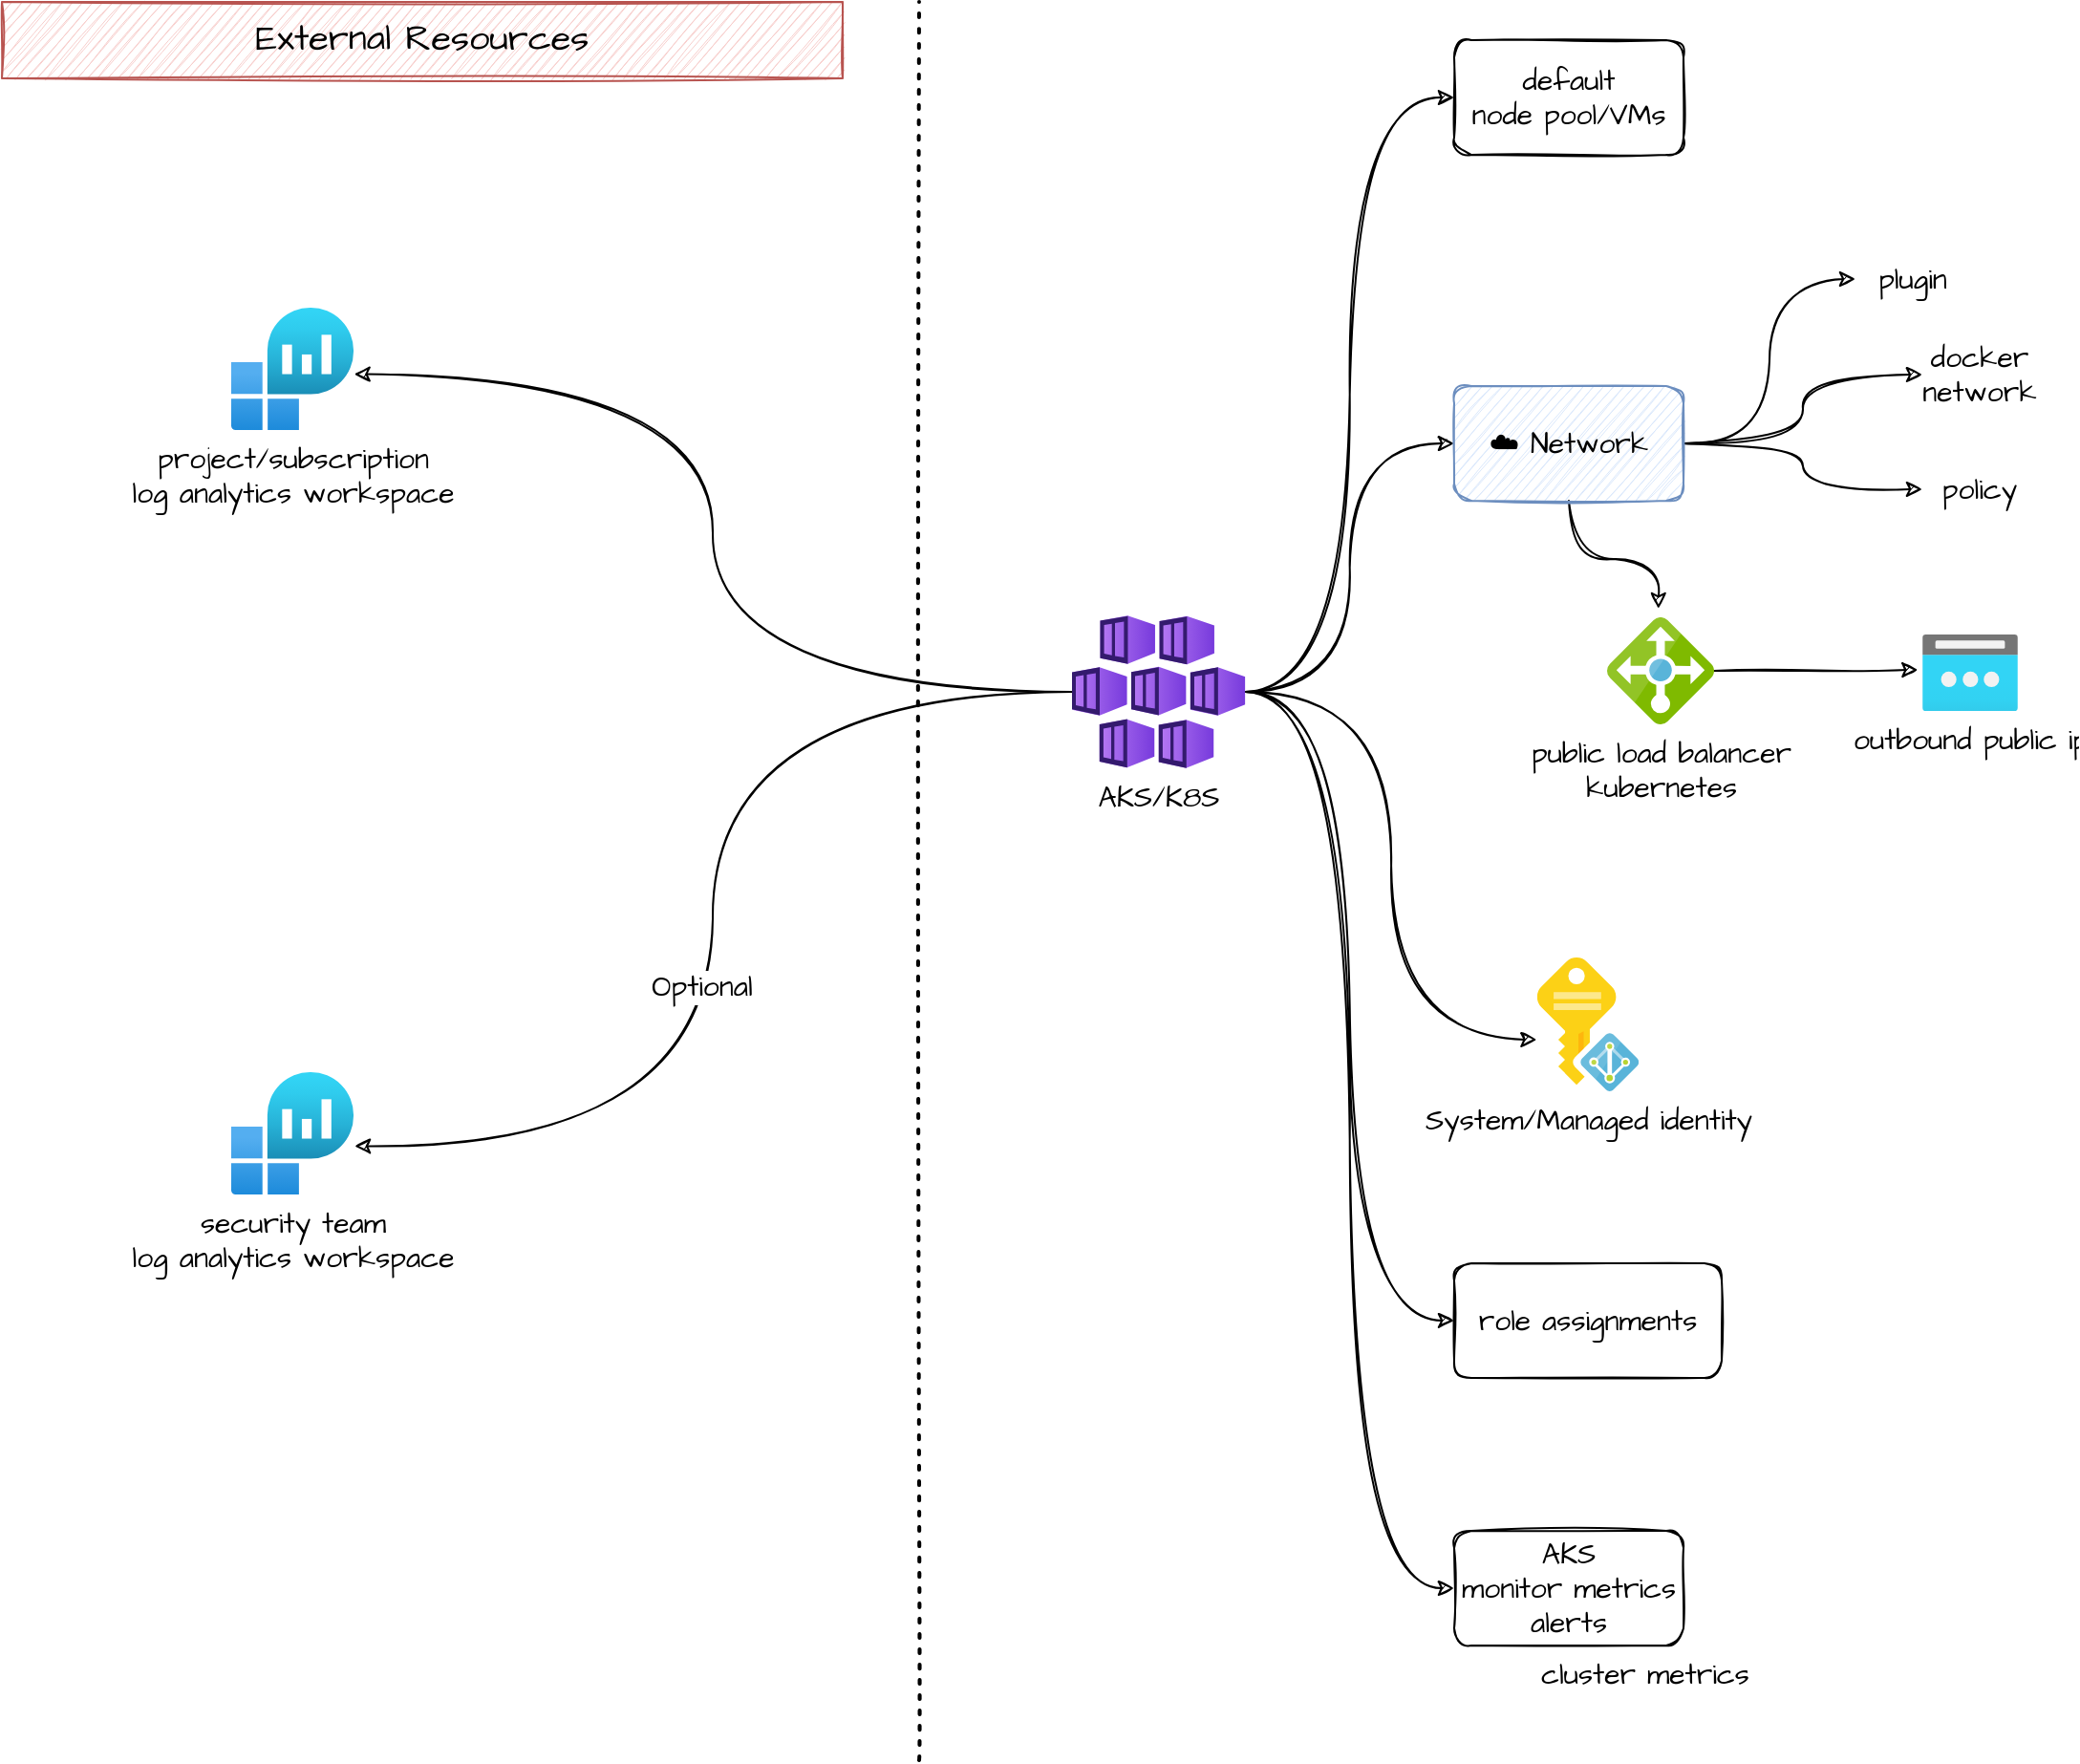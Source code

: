 <mxfile version="16.1.2" type="device"><diagram id="ozIA6NuR--no_rFxZAqq" name="Page-1"><mxGraphModel dx="1383" dy="1065" grid="1" gridSize="10" guides="1" tooltips="1" connect="1" arrows="1" fold="1" page="1" pageScale="1" pageWidth="1654" pageHeight="1169" math="0" shadow="0"><root><mxCell id="0"/><mxCell id="1" parent="0"/><mxCell id="L0Ls_BkQx3AYGmhW6QJo-3" style="edgeStyle=orthogonalEdgeStyle;rounded=0;orthogonalLoop=1;jettySize=auto;html=1;fontFamily=Architects Daughter;fontSource=https%3A%2F%2Ffonts.googleapis.com%2Fcss%3Ffamily%3DArchitects%2BDaughter;fontSize=15;curved=1;entryX=0;entryY=0.5;entryDx=0;entryDy=0;sketch=1;" edge="1" parent="1" source="L0Ls_BkQx3AYGmhW6QJo-2" target="L0Ls_BkQx3AYGmhW6QJo-4"><mxGeometry relative="1" as="geometry"><mxPoint x="870" y="310" as="targetPoint"/></mxGeometry></mxCell><mxCell id="L0Ls_BkQx3AYGmhW6QJo-5" style="edgeStyle=orthogonalEdgeStyle;curved=1;rounded=0;orthogonalLoop=1;jettySize=auto;html=1;fontFamily=Architects Daughter;fontSource=https%3A%2F%2Ffonts.googleapis.com%2Fcss%3Ffamily%3DArchitects%2BDaughter;fontSize=15;sketch=1;entryX=0;entryY=0.5;entryDx=0;entryDy=0;" edge="1" parent="1" source="L0Ls_BkQx3AYGmhW6QJo-2" target="L0Ls_BkQx3AYGmhW6QJo-6"><mxGeometry relative="1" as="geometry"><mxPoint x="890" y="520" as="targetPoint"/></mxGeometry></mxCell><mxCell id="L0Ls_BkQx3AYGmhW6QJo-20" style="edgeStyle=orthogonalEdgeStyle;curved=1;rounded=0;sketch=1;orthogonalLoop=1;jettySize=auto;html=1;fontFamily=Architects Daughter;fontSource=https%3A%2F%2Ffonts.googleapis.com%2Fcss%3Ffamily%3DArchitects%2BDaughter;fontSize=15;entryX=1.005;entryY=0.543;entryDx=0;entryDy=0;entryPerimeter=0;" edge="1" parent="1" source="L0Ls_BkQx3AYGmhW6QJo-2" target="L0Ls_BkQx3AYGmhW6QJo-19"><mxGeometry relative="1" as="geometry"/></mxCell><mxCell id="L0Ls_BkQx3AYGmhW6QJo-24" style="edgeStyle=orthogonalEdgeStyle;curved=1;rounded=0;sketch=1;orthogonalLoop=1;jettySize=auto;html=1;entryX=-0.003;entryY=0.614;entryDx=0;entryDy=0;entryPerimeter=0;fontFamily=Architects Daughter;fontSource=https%3A%2F%2Ffonts.googleapis.com%2Fcss%3Ffamily%3DArchitects%2BDaughter;fontSize=15;" edge="1" parent="1" source="L0Ls_BkQx3AYGmhW6QJo-2" target="L0Ls_BkQx3AYGmhW6QJo-22"><mxGeometry relative="1" as="geometry"/></mxCell><mxCell id="L0Ls_BkQx3AYGmhW6QJo-26" style="edgeStyle=orthogonalEdgeStyle;curved=1;rounded=0;sketch=1;orthogonalLoop=1;jettySize=auto;html=1;entryX=0;entryY=0.5;entryDx=0;entryDy=0;fontFamily=Architects Daughter;fontSource=https%3A%2F%2Ffonts.googleapis.com%2Fcss%3Ffamily%3DArchitects%2BDaughter;fontSize=15;" edge="1" parent="1" source="L0Ls_BkQx3AYGmhW6QJo-2" target="L0Ls_BkQx3AYGmhW6QJo-25"><mxGeometry relative="1" as="geometry"/></mxCell><mxCell id="L0Ls_BkQx3AYGmhW6QJo-35" style="edgeStyle=orthogonalEdgeStyle;curved=1;rounded=0;sketch=1;orthogonalLoop=1;jettySize=auto;html=1;entryX=0;entryY=0.5;entryDx=0;entryDy=0;fontFamily=Architects Daughter;fontSource=https%3A%2F%2Ffonts.googleapis.com%2Fcss%3Ffamily%3DArchitects%2BDaughter;fontSize=15;" edge="1" parent="1" source="L0Ls_BkQx3AYGmhW6QJo-2" target="L0Ls_BkQx3AYGmhW6QJo-33"><mxGeometry relative="1" as="geometry"/></mxCell><mxCell id="L0Ls_BkQx3AYGmhW6QJo-37" style="edgeStyle=orthogonalEdgeStyle;curved=1;rounded=0;sketch=1;orthogonalLoop=1;jettySize=auto;html=1;entryX=1.008;entryY=0.605;entryDx=0;entryDy=0;entryPerimeter=0;fontFamily=Architects Daughter;fontSource=https%3A%2F%2Ffonts.googleapis.com%2Fcss%3Ffamily%3DArchitects%2BDaughter;fontSize=15;" edge="1" parent="1" source="L0Ls_BkQx3AYGmhW6QJo-2" target="L0Ls_BkQx3AYGmhW6QJo-29"><mxGeometry relative="1" as="geometry"/></mxCell><mxCell id="L0Ls_BkQx3AYGmhW6QJo-38" value="Optional" style="edgeLabel;html=1;align=center;verticalAlign=middle;resizable=0;points=[];fontSize=15;fontFamily=Architects Daughter;" vertex="1" connectable="0" parent="L0Ls_BkQx3AYGmhW6QJo-37"><mxGeometry x="0.115" y="-6" relative="1" as="geometry"><mxPoint as="offset"/></mxGeometry></mxCell><mxCell id="L0Ls_BkQx3AYGmhW6QJo-2" value="AKS/K8S" style="aspect=fixed;html=1;points=[];align=center;image;fontSize=15;image=img/lib/azure2/compute/Container_Services_Deprecated.svg;fontFamily=Architects Daughter;fontSource=https%3A%2F%2Ffonts.googleapis.com%2Fcss%3Ffamily%3DArchitects%2BDaughter;sketch=1;" vertex="1" parent="1"><mxGeometry x="640" y="481" width="90.67" height="80" as="geometry"/></mxCell><mxCell id="L0Ls_BkQx3AYGmhW6QJo-4" value="default&lt;br&gt;node pool/VMs" style="rounded=1;whiteSpace=wrap;html=1;fontFamily=Architects Daughter;fontSource=https%3A%2F%2Ffonts.googleapis.com%2Fcss%3Ffamily%3DArchitects%2BDaughter;fontSize=15;sketch=1;" vertex="1" parent="1"><mxGeometry x="840" y="180" width="120" height="60" as="geometry"/></mxCell><mxCell id="L0Ls_BkQx3AYGmhW6QJo-7" style="edgeStyle=orthogonalEdgeStyle;curved=1;rounded=0;orthogonalLoop=1;jettySize=auto;html=1;fontFamily=Architects Daughter;fontSource=https%3A%2F%2Ffonts.googleapis.com%2Fcss%3Ffamily%3DArchitects%2BDaughter;fontSize=15;entryX=0;entryY=0.5;entryDx=0;entryDy=0;sketch=1;" edge="1" parent="1" source="L0Ls_BkQx3AYGmhW6QJo-6" target="L0Ls_BkQx3AYGmhW6QJo-9"><mxGeometry relative="1" as="geometry"><mxPoint x="1050" y="330" as="targetPoint"/></mxGeometry></mxCell><mxCell id="L0Ls_BkQx3AYGmhW6QJo-11" style="edgeStyle=orthogonalEdgeStyle;curved=1;rounded=0;orthogonalLoop=1;jettySize=auto;html=1;entryX=0;entryY=0.5;entryDx=0;entryDy=0;fontFamily=Architects Daughter;fontSource=https%3A%2F%2Ffonts.googleapis.com%2Fcss%3Ffamily%3DArchitects%2BDaughter;fontSize=15;sketch=1;" edge="1" parent="1" source="L0Ls_BkQx3AYGmhW6QJo-6" target="L0Ls_BkQx3AYGmhW6QJo-10"><mxGeometry relative="1" as="geometry"/></mxCell><mxCell id="L0Ls_BkQx3AYGmhW6QJo-13" style="edgeStyle=orthogonalEdgeStyle;curved=1;rounded=0;orthogonalLoop=1;jettySize=auto;html=1;entryX=0;entryY=0.5;entryDx=0;entryDy=0;fontFamily=Architects Daughter;fontSource=https%3A%2F%2Ffonts.googleapis.com%2Fcss%3Ffamily%3DArchitects%2BDaughter;fontSize=15;sketch=1;" edge="1" parent="1" source="L0Ls_BkQx3AYGmhW6QJo-6" target="L0Ls_BkQx3AYGmhW6QJo-12"><mxGeometry relative="1" as="geometry"/></mxCell><mxCell id="L0Ls_BkQx3AYGmhW6QJo-14" style="edgeStyle=orthogonalEdgeStyle;curved=1;rounded=0;sketch=1;orthogonalLoop=1;jettySize=auto;html=1;fontFamily=Architects Daughter;fontSource=https%3A%2F%2Ffonts.googleapis.com%2Fcss%3Ffamily%3DArchitects%2BDaughter;fontSize=15;entryX=0.48;entryY=-0.08;entryDx=0;entryDy=0;entryPerimeter=0;" edge="1" parent="1" source="L0Ls_BkQx3AYGmhW6QJo-6" target="L0Ls_BkQx3AYGmhW6QJo-15"><mxGeometry relative="1" as="geometry"><mxPoint x="910" y="480" as="targetPoint"/></mxGeometry></mxCell><mxCell id="L0Ls_BkQx3AYGmhW6QJo-6" value="☁️ Network" style="rounded=1;whiteSpace=wrap;html=1;fontFamily=Architects Daughter;fontSource=https%3A%2F%2Ffonts.googleapis.com%2Fcss%3Ffamily%3DArchitects%2BDaughter;fontSize=15;sketch=1;fillColor=#dae8fc;strokeColor=#6c8ebf;" vertex="1" parent="1"><mxGeometry x="840" y="361" width="120" height="60" as="geometry"/></mxCell><mxCell id="L0Ls_BkQx3AYGmhW6QJo-9" value="plugin" style="text;html=1;strokeColor=none;fillColor=none;align=center;verticalAlign=middle;whiteSpace=wrap;rounded=0;fontFamily=Architects Daughter;fontSource=https%3A%2F%2Ffonts.googleapis.com%2Fcss%3Ffamily%3DArchitects%2BDaughter;fontSize=15;sketch=1;" vertex="1" parent="1"><mxGeometry x="1050" y="290" width="60" height="30" as="geometry"/></mxCell><mxCell id="L0Ls_BkQx3AYGmhW6QJo-10" value="docker network" style="text;html=1;strokeColor=none;fillColor=none;align=center;verticalAlign=middle;whiteSpace=wrap;rounded=0;fontFamily=Architects Daughter;fontSource=https%3A%2F%2Ffonts.googleapis.com%2Fcss%3Ffamily%3DArchitects%2BDaughter;fontSize=15;sketch=1;" vertex="1" parent="1"><mxGeometry x="1085" y="340" width="60" height="30" as="geometry"/></mxCell><mxCell id="L0Ls_BkQx3AYGmhW6QJo-12" value="policy" style="text;html=1;strokeColor=none;fillColor=none;align=center;verticalAlign=middle;whiteSpace=wrap;rounded=0;fontFamily=Architects Daughter;fontSource=https%3A%2F%2Ffonts.googleapis.com%2Fcss%3Ffamily%3DArchitects%2BDaughter;fontSize=15;sketch=1;" vertex="1" parent="1"><mxGeometry x="1085" y="400" width="60" height="30" as="geometry"/></mxCell><mxCell id="L0Ls_BkQx3AYGmhW6QJo-18" style="edgeStyle=orthogonalEdgeStyle;curved=1;rounded=0;sketch=1;orthogonalLoop=1;jettySize=auto;html=1;entryX=-0.046;entryY=0.462;entryDx=0;entryDy=0;entryPerimeter=0;fontFamily=Architects Daughter;fontSource=https%3A%2F%2Ffonts.googleapis.com%2Fcss%3Ffamily%3DArchitects%2BDaughter;fontSize=15;" edge="1" parent="1" source="L0Ls_BkQx3AYGmhW6QJo-15" target="L0Ls_BkQx3AYGmhW6QJo-17"><mxGeometry relative="1" as="geometry"/></mxCell><mxCell id="L0Ls_BkQx3AYGmhW6QJo-15" value="public load balancer&lt;br&gt;kubernetes" style="sketch=0;aspect=fixed;html=1;points=[];align=center;image;fontSize=15;image=img/lib/mscae/Load_Balancer_feature.svg;fontFamily=Architects Daughter;fontSource=https%3A%2F%2Ffonts.googleapis.com%2Fcss%3Ffamily%3DArchitects%2BDaughter;" vertex="1" parent="1"><mxGeometry x="920" y="482" width="56" height="56" as="geometry"/></mxCell><mxCell id="L0Ls_BkQx3AYGmhW6QJo-17" value="outbound public ip" style="aspect=fixed;html=1;points=[];align=center;image;fontSize=15;image=img/lib/azure2/networking/Public_IP_Addresses.svg;sketch=1;fontFamily=Architects Daughter;fontSource=https%3A%2F%2Ffonts.googleapis.com%2Fcss%3Ffamily%3DArchitects%2BDaughter;" vertex="1" parent="1"><mxGeometry x="1085" y="491" width="50" height="40" as="geometry"/></mxCell><mxCell id="L0Ls_BkQx3AYGmhW6QJo-19" value="project/subscription&lt;br&gt;log analytics workspace" style="aspect=fixed;html=1;points=[];align=center;image;fontSize=15;image=img/lib/azure2/analytics/Log_Analytics_Workspaces.svg;sketch=1;fontFamily=Architects Daughter;fontSource=https%3A%2F%2Ffonts.googleapis.com%2Fcss%3Ffamily%3DArchitects%2BDaughter;" vertex="1" parent="1"><mxGeometry x="200" y="320" width="64" height="64" as="geometry"/></mxCell><mxCell id="L0Ls_BkQx3AYGmhW6QJo-21" value="" style="endArrow=none;dashed=1;html=1;dashPattern=1 3;strokeWidth=2;rounded=0;sketch=1;fontFamily=Architects Daughter;fontSource=https%3A%2F%2Ffonts.googleapis.com%2Fcss%3Ffamily%3DArchitects%2BDaughter;fontSize=15;curved=1;" edge="1" parent="1"><mxGeometry width="50" height="50" relative="1" as="geometry"><mxPoint x="560" y="1080" as="sourcePoint"/><mxPoint x="560" y="160" as="targetPoint"/></mxGeometry></mxCell><mxCell id="L0Ls_BkQx3AYGmhW6QJo-22" value="System/Managed identity" style="sketch=0;aspect=fixed;html=1;points=[];align=center;image;fontSize=15;image=img/lib/mscae/Managed_Identities.svg;fontFamily=Architects Daughter;fontSource=https%3A%2F%2Ffonts.googleapis.com%2Fcss%3Ffamily%3DArchitects%2BDaughter;" vertex="1" parent="1"><mxGeometry x="883.4" y="660" width="53.2" height="70" as="geometry"/></mxCell><mxCell id="L0Ls_BkQx3AYGmhW6QJo-25" value="role assignments" style="rounded=1;whiteSpace=wrap;html=1;sketch=1;fontFamily=Architects Daughter;fontSource=https%3A%2F%2Ffonts.googleapis.com%2Fcss%3Ffamily%3DArchitects%2BDaughter;fontSize=15;" vertex="1" parent="1"><mxGeometry x="840" y="820" width="140" height="60" as="geometry"/></mxCell><mxCell id="L0Ls_BkQx3AYGmhW6QJo-29" value="security team&lt;br&gt;log analytics workspace" style="aspect=fixed;html=1;points=[];align=center;image;fontSize=15;image=img/lib/azure2/analytics/Log_Analytics_Workspaces.svg;sketch=1;fontFamily=Architects Daughter;fontSource=https%3A%2F%2Ffonts.googleapis.com%2Fcss%3Ffamily%3DArchitects%2BDaughter;" vertex="1" parent="1"><mxGeometry x="200" y="720" width="64" height="64" as="geometry"/></mxCell><mxCell id="L0Ls_BkQx3AYGmhW6QJo-33" value="AKS &lt;br&gt;monitor metrics alerts" style="rounded=1;whiteSpace=wrap;html=1;sketch=1;fontFamily=Architects Daughter;fontSource=https%3A%2F%2Ffonts.googleapis.com%2Fcss%3Ffamily%3DArchitects%2BDaughter;fontSize=15;" vertex="1" parent="1"><mxGeometry x="840" y="960" width="120" height="60" as="geometry"/></mxCell><mxCell id="L0Ls_BkQx3AYGmhW6QJo-36" value="cluster metrics" style="text;html=1;strokeColor=none;fillColor=none;align=center;verticalAlign=middle;whiteSpace=wrap;rounded=0;sketch=1;fontFamily=Architects Daughter;fontSource=https%3A%2F%2Ffonts.googleapis.com%2Fcss%3Ffamily%3DArchitects%2BDaughter;fontSize=15;" vertex="1" parent="1"><mxGeometry x="880" y="1020" width="120" height="30" as="geometry"/></mxCell><mxCell id="L0Ls_BkQx3AYGmhW6QJo-39" value="External Resources" style="text;html=1;strokeColor=#b85450;fillColor=#f8cecc;align=center;verticalAlign=middle;whiteSpace=wrap;rounded=0;sketch=1;fontFamily=Architects Daughter;fontSource=https%3A%2F%2Ffonts.googleapis.com%2Fcss%3Ffamily%3DArchitects%2BDaughter;fontSize=19;" vertex="1" parent="1"><mxGeometry x="80" y="160" width="440" height="40" as="geometry"/></mxCell></root></mxGraphModel></diagram></mxfile>